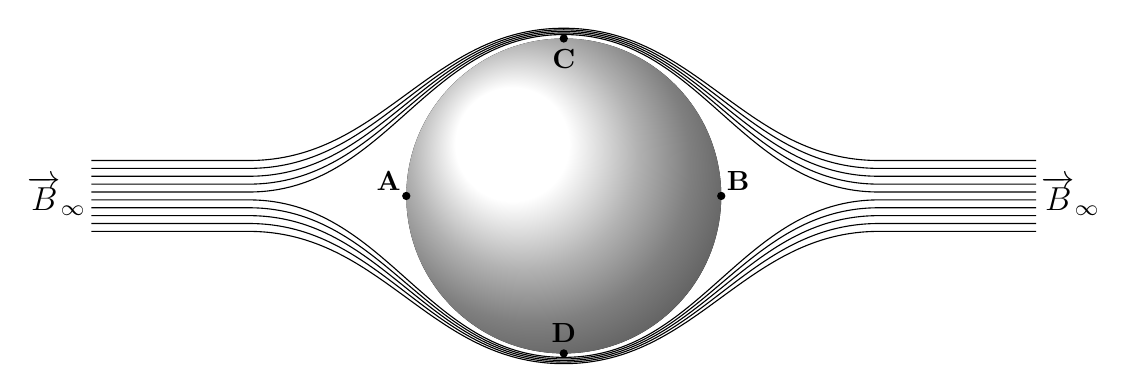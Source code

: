 %% document-wide tikz options and styles
\begin{tikzpicture}[  >=latex, % option for nice arrows
    inner sep=0pt,%
    outer sep=2pt,%
    mark coordinate/.style={inner sep=0pt,outer sep=0pt,minimum size=3pt,
      fill=black,circle}%
]
  \sf
  \definecolor{red}{RGB}{221,42,43}
  \definecolor{green}{RGB}{105,182,40}
  \definecolor{blue}{RGB}{0,51,153}
  \definecolor{orange}{RGB}{192,128,64}
  \definecolor{gray}{RGB}{107,108,110}

  %% some definitions

  \def\R{2.5} % sphere radius

  \fill[ball color=white] (0,0) circle (0.8*\R); % 3D lighting effect
  %% \draw[dashed] (0,0) circle (0.8*\R);

  %% characteristic points

  \coordinate[mark coordinate] (A) at (-0.8*\R,0);
  \coordinate[mark coordinate] (C) at (0,0.8*\R);
  \coordinate[mark coordinate] (B) at (0.8*\R,0);
  \coordinate[mark coordinate] (D) at (0,-0.8*\R);
  \draw (A) node[above left] {$\mathbf{A}$};
  \draw (C) node[below, yshift=-2pt] {$\mathbf{C}$};
  \draw (B) node[above right] {$\mathbf{B}$};
  \draw (D) node[above, yshift=2pt] {$\mathbf{D}$};

  \def\start{-6}
  \def\stop{+6}
  \foreach \i in {0,1,2,3,4}{%
    \draw [] (\start, 0.05 + 0.10*\i) -- (\start+2,0.05 + 0.10*\i) to[out=0, in=180] (0, 0.82*\R+0.02*\i) to[out=0, in=180] (\stop-2, 0.05 + 0.10*\i) -- (\stop, 0.05 + 0.10*\i);
    \begin{scope}[y=-1cm]
      \draw [] (\start, 0.05 + 0.10*\i) -- (\start+2,0.05 + 0.10*\i) to[out=0, in=180] (0, 0.82*\R+0.02*\i) to[out=0, in=180] (\stop-2, 0.05 + 0.10*\i) -- (\stop, 0.05 + 0.10*\i);
    \end{scope}
  }

  \draw (\start, 0) node[left] {\large$\overrightarrow{B}_\infty$};
  \draw (\stop, 0) node[right] {\large$\overrightarrow{B}_\infty$};
  %%\draw (O) node[above left] {$\mathbf{O}$};%% -- (M) node[above right] {$\mathbf{M}$};
  %% \draw[->,thin] (90:0.5*\R) to[bend left=30] node[pos=0.55,yshift=6pt] {$\theta$} (52:0.5*\R);
  %% \draw (P) node[left] {$\mathbf{P}$};
  %% \draw (P) node[right] {$+q$};
  %% \draw (N) node[left] {$\mathbf{N}$};
  %% \draw (N) node[right] {$-q$};

\end{tikzpicture}
